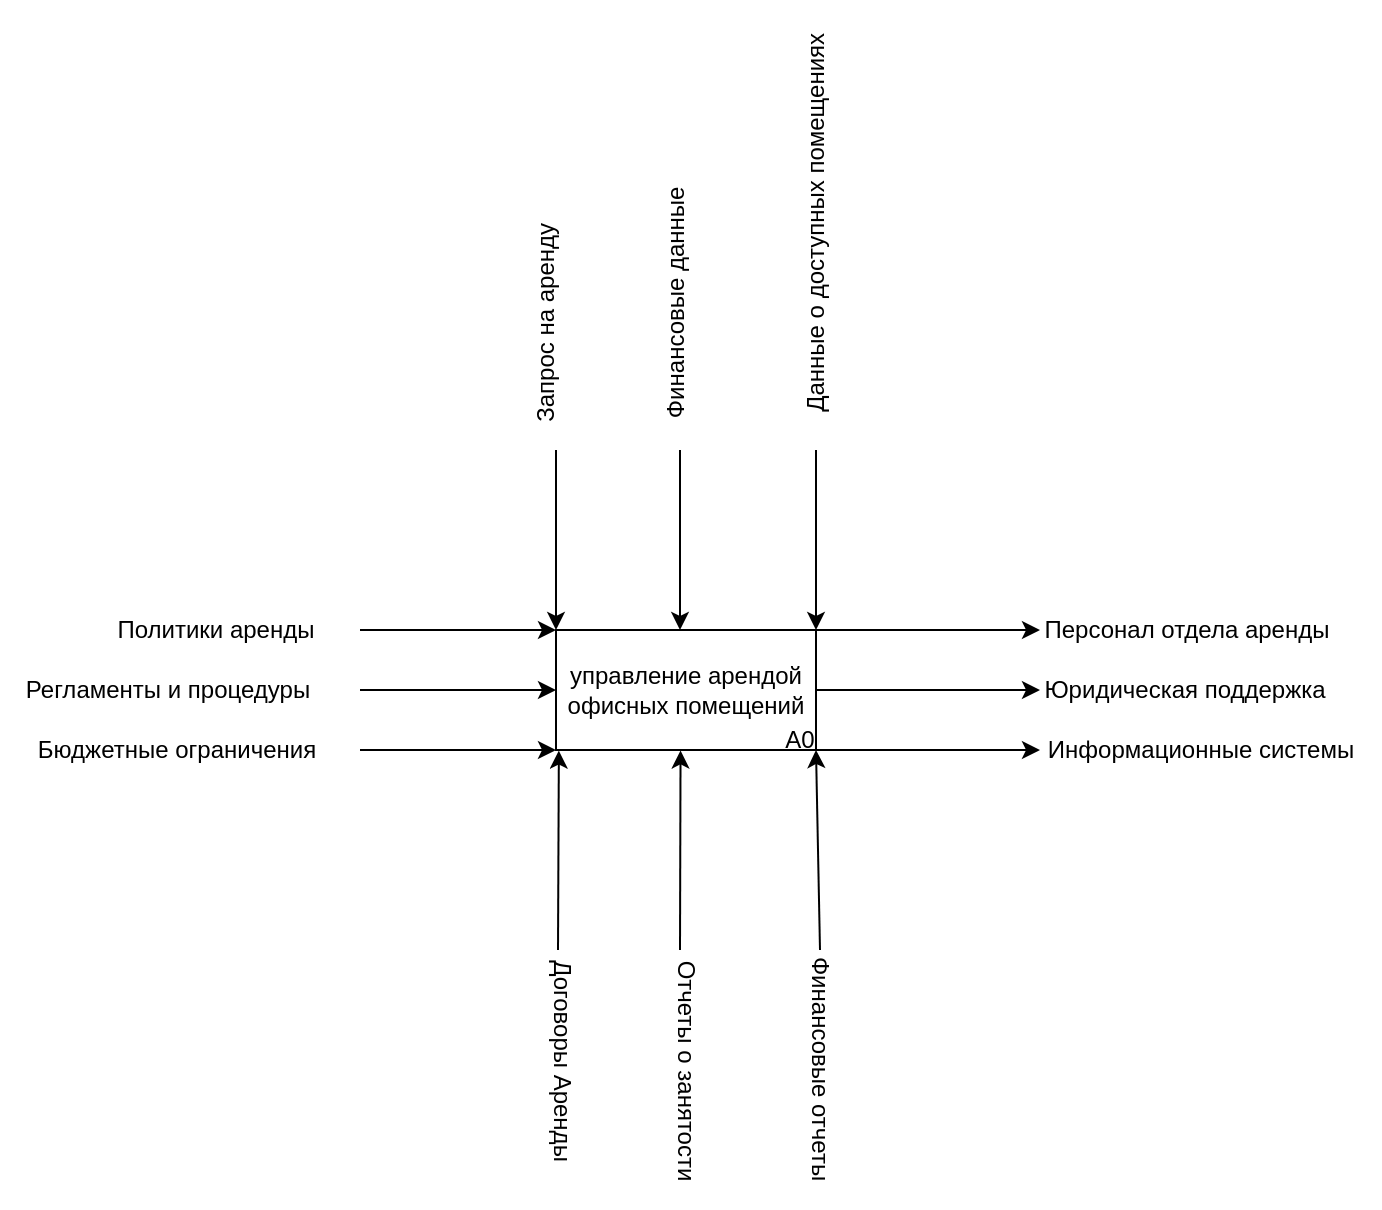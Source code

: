 <mxfile version="26.2.8">
  <diagram name="Страница — 1" id="2uaYnaYtvP1O9YSCE_qo">
    <mxGraphModel dx="744" dy="2854" grid="1" gridSize="10" guides="1" tooltips="1" connect="1" arrows="1" fold="1" page="1" pageScale="1" pageWidth="1100" pageHeight="1700" math="0" shadow="0">
      <root>
        <mxCell id="0" />
        <mxCell id="1" parent="0" />
        <mxCell id="wAAHfIQmaVPx0DDDZskU-1" value="управление арендой офисных помещений" style="rounded=0;whiteSpace=wrap;html=1;" parent="1" vertex="1">
          <mxGeometry x="458" y="80" width="130" height="60" as="geometry" />
        </mxCell>
        <mxCell id="wAAHfIQmaVPx0DDDZskU-2" value="" style="endArrow=classic;html=1;rounded=0;entryX=0;entryY=0;entryDx=0;entryDy=0;" parent="1" target="wAAHfIQmaVPx0DDDZskU-1" edge="1">
          <mxGeometry width="50" height="50" relative="1" as="geometry">
            <mxPoint x="458" y="-10" as="sourcePoint" />
            <mxPoint x="558" y="280" as="targetPoint" />
          </mxGeometry>
        </mxCell>
        <mxCell id="wAAHfIQmaVPx0DDDZskU-3" value="Запрос на аренду&amp;nbsp;" style="text;html=1;align=center;verticalAlign=middle;resizable=0;points=[];autosize=1;strokeColor=none;fillColor=none;rotation=-90;" parent="1" vertex="1">
          <mxGeometry x="388" y="-90" width="130" height="30" as="geometry" />
        </mxCell>
        <mxCell id="wAAHfIQmaVPx0DDDZskU-7" value="" style="endArrow=classic;html=1;rounded=0;entryX=1;entryY=0;entryDx=0;entryDy=0;" parent="1" target="wAAHfIQmaVPx0DDDZskU-1" edge="1">
          <mxGeometry width="50" height="50" relative="1" as="geometry">
            <mxPoint x="588" y="-10" as="sourcePoint" />
            <mxPoint x="558" y="280" as="targetPoint" />
          </mxGeometry>
        </mxCell>
        <mxCell id="wAAHfIQmaVPx0DDDZskU-8" value="Данные о доступных помещениях&amp;nbsp;" style="text;html=1;align=center;verticalAlign=middle;resizable=0;points=[];autosize=1;strokeColor=none;fillColor=none;rotation=-90;" parent="1" vertex="1">
          <mxGeometry x="478" y="-140" width="220" height="30" as="geometry" />
        </mxCell>
        <mxCell id="wAAHfIQmaVPx0DDDZskU-9" value="" style="endArrow=classic;html=1;rounded=0;entryX=0.5;entryY=0;entryDx=0;entryDy=0;" parent="1" edge="1">
          <mxGeometry width="50" height="50" relative="1" as="geometry">
            <mxPoint x="520" y="-10" as="sourcePoint" />
            <mxPoint x="520.0" y="80" as="targetPoint" />
          </mxGeometry>
        </mxCell>
        <mxCell id="wAAHfIQmaVPx0DDDZskU-10" value="Финансовые данные&amp;nbsp;" style="text;html=1;align=center;verticalAlign=middle;resizable=0;points=[];autosize=1;strokeColor=none;fillColor=none;rotation=-90;" parent="1" vertex="1">
          <mxGeometry x="448" y="-100" width="140" height="30" as="geometry" />
        </mxCell>
        <mxCell id="wAAHfIQmaVPx0DDDZskU-14" value="Договоры Аренды" style="text;html=1;align=center;verticalAlign=middle;resizable=0;points=[];autosize=1;strokeColor=none;fillColor=none;rotation=90;" parent="1" vertex="1">
          <mxGeometry x="401" y="280" width="120" height="30" as="geometry" />
        </mxCell>
        <mxCell id="wAAHfIQmaVPx0DDDZskU-18" value="Отчеты о занятости" style="text;html=1;align=center;verticalAlign=middle;resizable=0;points=[];autosize=1;strokeColor=none;fillColor=none;rotation=90;" parent="1" vertex="1">
          <mxGeometry x="458" y="285" width="130" height="30" as="geometry" />
        </mxCell>
        <mxCell id="wAAHfIQmaVPx0DDDZskU-19" value="Финансовые отчеты" style="text;html=1;align=center;verticalAlign=middle;resizable=0;points=[];autosize=1;strokeColor=none;fillColor=none;rotation=90;" parent="1" vertex="1">
          <mxGeometry x="520" y="284" width="140" height="30" as="geometry" />
        </mxCell>
        <mxCell id="wAAHfIQmaVPx0DDDZskU-21" value="" style="endArrow=classic;html=1;rounded=0;entryX=0.011;entryY=1.005;entryDx=0;entryDy=0;entryPerimeter=0;" parent="1" target="wAAHfIQmaVPx0DDDZskU-1" edge="1">
          <mxGeometry width="50" height="50" relative="1" as="geometry">
            <mxPoint x="459" y="240" as="sourcePoint" />
            <mxPoint x="558" y="280" as="targetPoint" />
          </mxGeometry>
        </mxCell>
        <mxCell id="wAAHfIQmaVPx0DDDZskU-22" value="" style="endArrow=classic;html=1;rounded=0;entryX=0.479;entryY=1.004;entryDx=0;entryDy=0;entryPerimeter=0;" parent="1" edge="1" target="wAAHfIQmaVPx0DDDZskU-1">
          <mxGeometry width="50" height="50" relative="1" as="geometry">
            <mxPoint x="520" y="240" as="sourcePoint" />
            <mxPoint x="522.5" y="140" as="targetPoint" />
          </mxGeometry>
        </mxCell>
        <mxCell id="wAAHfIQmaVPx0DDDZskU-24" value="" style="endArrow=classic;html=1;rounded=0;entryX=1;entryY=1;entryDx=0;entryDy=0;" parent="1" target="wAAHfIQmaVPx0DDDZskU-1" edge="1">
          <mxGeometry width="50" height="50" relative="1" as="geometry">
            <mxPoint x="590" y="240" as="sourcePoint" />
            <mxPoint x="558" y="280" as="targetPoint" />
          </mxGeometry>
        </mxCell>
        <mxCell id="wAAHfIQmaVPx0DDDZskU-25" value="Политики аренды" style="text;html=1;align=center;verticalAlign=middle;whiteSpace=wrap;rounded=0;" parent="1" vertex="1">
          <mxGeometry x="228" y="65" width="120" height="30" as="geometry" />
        </mxCell>
        <mxCell id="wAAHfIQmaVPx0DDDZskU-26" value="" style="endArrow=classic;html=1;rounded=0;entryX=0;entryY=0;entryDx=0;entryDy=0;" parent="1" target="wAAHfIQmaVPx0DDDZskU-1" edge="1">
          <mxGeometry width="50" height="50" relative="1" as="geometry">
            <mxPoint x="360" y="80" as="sourcePoint" />
            <mxPoint x="558" y="280" as="targetPoint" />
          </mxGeometry>
        </mxCell>
        <mxCell id="wAAHfIQmaVPx0DDDZskU-27" value="Регламенты и процедуры" style="text;html=1;align=center;verticalAlign=middle;whiteSpace=wrap;rounded=0;" parent="1" vertex="1">
          <mxGeometry x="180" y="95" width="168" height="30" as="geometry" />
        </mxCell>
        <mxCell id="wAAHfIQmaVPx0DDDZskU-28" value="" style="endArrow=classic;html=1;rounded=0;entryX=0;entryY=0.5;entryDx=0;entryDy=0;" parent="1" target="wAAHfIQmaVPx0DDDZskU-1" edge="1">
          <mxGeometry width="50" height="50" relative="1" as="geometry">
            <mxPoint x="360" y="110" as="sourcePoint" />
            <mxPoint x="558" y="280" as="targetPoint" />
          </mxGeometry>
        </mxCell>
        <mxCell id="wAAHfIQmaVPx0DDDZskU-29" value="Бюджетные ограничения" style="text;html=1;align=center;verticalAlign=middle;resizable=0;points=[];autosize=1;strokeColor=none;fillColor=none;" parent="1" vertex="1">
          <mxGeometry x="188" y="125" width="160" height="30" as="geometry" />
        </mxCell>
        <mxCell id="wAAHfIQmaVPx0DDDZskU-30" value="" style="endArrow=classic;html=1;rounded=0;entryX=0;entryY=1;entryDx=0;entryDy=0;" parent="1" target="wAAHfIQmaVPx0DDDZskU-1" edge="1">
          <mxGeometry width="50" height="50" relative="1" as="geometry">
            <mxPoint x="360" y="140" as="sourcePoint" />
            <mxPoint x="558" y="280" as="targetPoint" />
          </mxGeometry>
        </mxCell>
        <mxCell id="wAAHfIQmaVPx0DDDZskU-31" value="" style="endArrow=classic;html=1;rounded=0;exitX=1;exitY=0;exitDx=0;exitDy=0;" parent="1" source="wAAHfIQmaVPx0DDDZskU-1" edge="1">
          <mxGeometry width="50" height="50" relative="1" as="geometry">
            <mxPoint x="508" y="330" as="sourcePoint" />
            <mxPoint x="700" y="80" as="targetPoint" />
          </mxGeometry>
        </mxCell>
        <mxCell id="wAAHfIQmaVPx0DDDZskU-32" value="Персонал отдела аренды" style="text;html=1;align=center;verticalAlign=middle;resizable=0;points=[];autosize=1;strokeColor=none;fillColor=none;" parent="1" vertex="1">
          <mxGeometry x="688" y="65" width="170" height="30" as="geometry" />
        </mxCell>
        <mxCell id="wAAHfIQmaVPx0DDDZskU-33" value="Информационные системы" style="text;html=1;align=center;verticalAlign=middle;resizable=0;points=[];autosize=1;strokeColor=none;fillColor=none;" parent="1" vertex="1">
          <mxGeometry x="690" y="125" width="180" height="30" as="geometry" />
        </mxCell>
        <mxCell id="wAAHfIQmaVPx0DDDZskU-34" value="Юридическая поддержка" style="text;html=1;align=center;verticalAlign=middle;resizable=0;points=[];autosize=1;strokeColor=none;fillColor=none;" parent="1" vertex="1">
          <mxGeometry x="692" y="95" width="160" height="30" as="geometry" />
        </mxCell>
        <mxCell id="wAAHfIQmaVPx0DDDZskU-35" value="" style="endArrow=classic;html=1;rounded=0;exitX=1;exitY=0.5;exitDx=0;exitDy=0;" parent="1" source="wAAHfIQmaVPx0DDDZskU-1" edge="1">
          <mxGeometry width="50" height="50" relative="1" as="geometry">
            <mxPoint x="590" y="113" as="sourcePoint" />
            <mxPoint x="700" y="110" as="targetPoint" />
          </mxGeometry>
        </mxCell>
        <mxCell id="wAAHfIQmaVPx0DDDZskU-36" value="" style="endArrow=classic;html=1;rounded=0;" parent="1" edge="1">
          <mxGeometry width="50" height="50" relative="1" as="geometry">
            <mxPoint x="588" y="140" as="sourcePoint" />
            <mxPoint x="700" y="140" as="targetPoint" />
          </mxGeometry>
        </mxCell>
        <mxCell id="wAAHfIQmaVPx0DDDZskU-37" style="edgeStyle=orthogonalEdgeStyle;rounded=0;orthogonalLoop=1;jettySize=auto;html=1;exitX=0.5;exitY=1;exitDx=0;exitDy=0;" parent="1" source="wAAHfIQmaVPx0DDDZskU-25" target="wAAHfIQmaVPx0DDDZskU-25" edge="1">
          <mxGeometry relative="1" as="geometry" />
        </mxCell>
        <mxCell id="cVJnYB2zfQFBB4gf8GuG-2" value="A0" style="text;html=1;align=center;verticalAlign=middle;whiteSpace=wrap;rounded=0;" vertex="1" parent="1">
          <mxGeometry x="550" y="120" width="60" height="30" as="geometry" />
        </mxCell>
      </root>
    </mxGraphModel>
  </diagram>
</mxfile>
